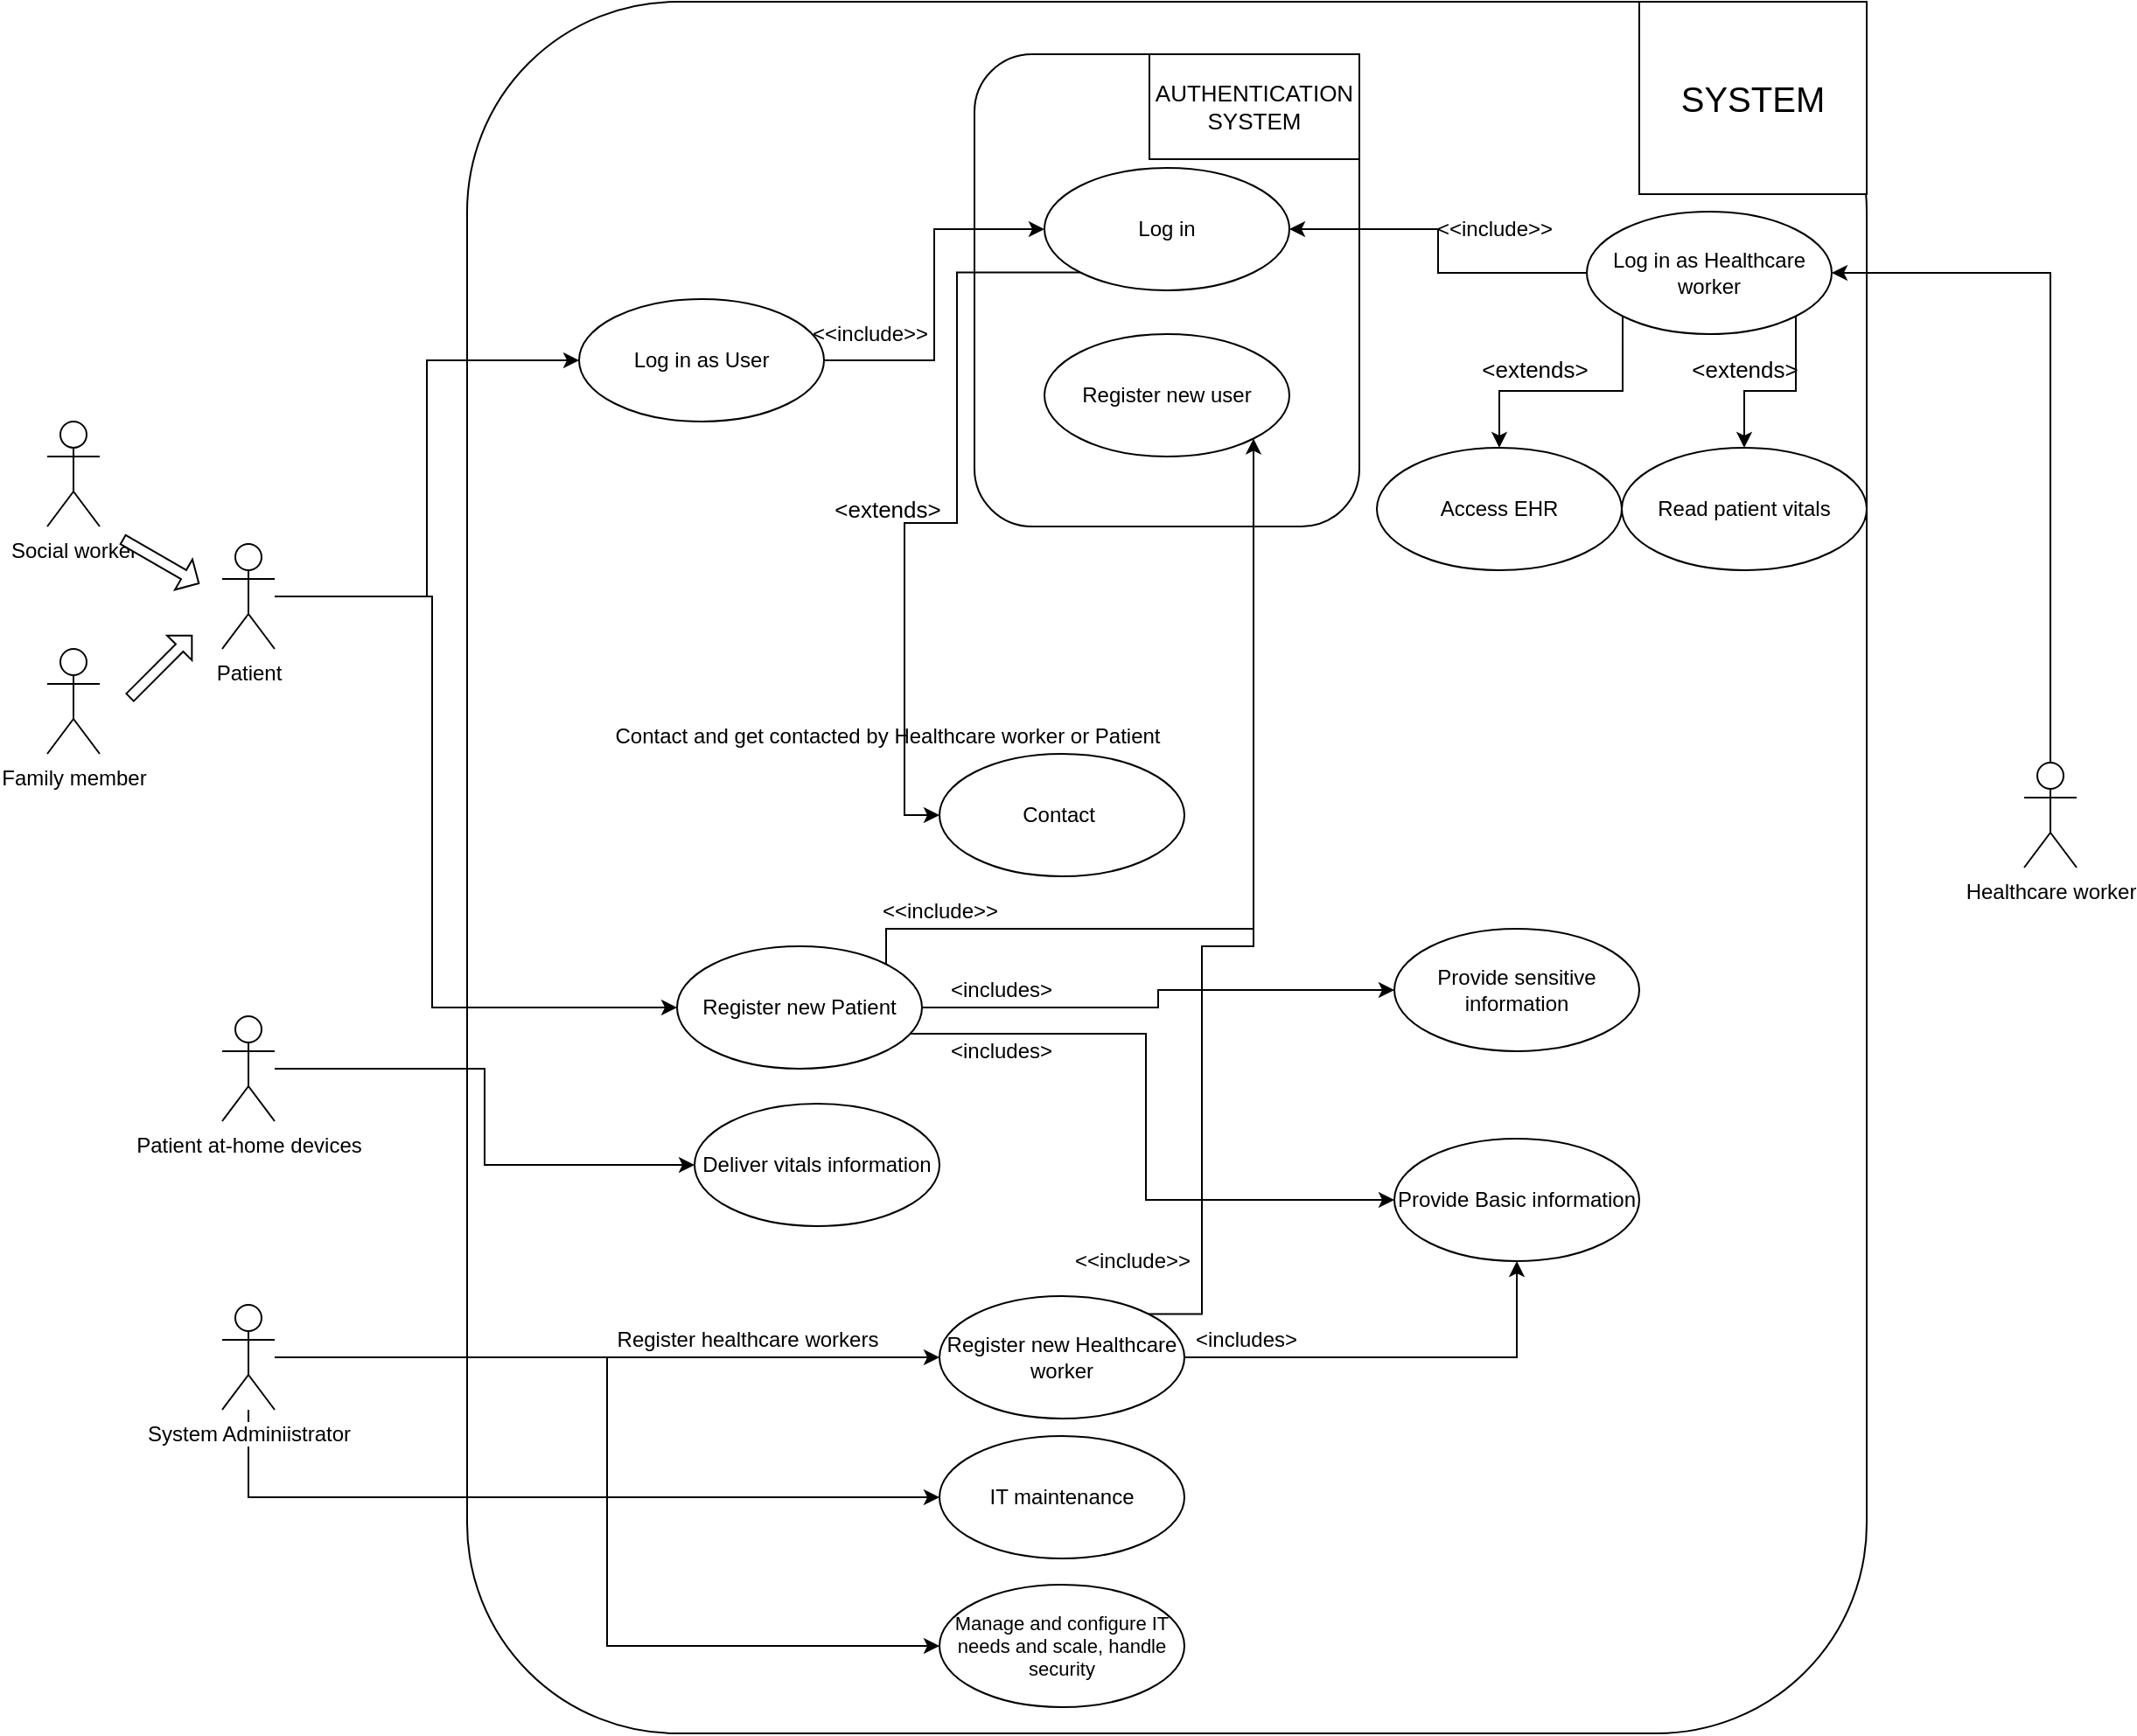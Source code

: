 <mxfile version="13.1.3">
    <diagram id="6hGFLwfOUW9BJ-s0fimq" name="Page-1">
        <mxGraphModel dx="1131" dy="2229" grid="1" gridSize="10" guides="1" tooltips="1" connect="1" arrows="1" fold="1" page="1" pageScale="1" pageWidth="827" pageHeight="1169" math="0" shadow="0">
            <root>
                <mxCell id="0"/>
                <mxCell id="1" parent="0"/>
                <mxCell id="5" value="" style="rounded=1;whiteSpace=wrap;html=1;" parent="1" vertex="1">
                    <mxGeometry x="280" y="-190" width="800" height="990" as="geometry"/>
                </mxCell>
                <mxCell id="12" style="edgeStyle=orthogonalEdgeStyle;rounded=0;orthogonalLoop=1;jettySize=auto;html=1;entryX=0;entryY=0.5;entryDx=0;entryDy=0;" parent="1" source="2" target="11" edge="1">
                    <mxGeometry relative="1" as="geometry">
                        <Array as="points">
                            <mxPoint x="260" y="150"/>
                            <mxPoint x="260" y="385"/>
                        </Array>
                    </mxGeometry>
                </mxCell>
                <mxCell id="2" value="Patient&lt;br&gt;" style="shape=umlActor;verticalLabelPosition=bottom;labelBackgroundColor=#ffffff;verticalAlign=top;html=1;" parent="1" vertex="1">
                    <mxGeometry x="140" y="120" width="30" height="60" as="geometry"/>
                </mxCell>
                <mxCell id="3" value="Healthcare worker" style="shape=umlActor;verticalLabelPosition=bottom;labelBackgroundColor=#ffffff;verticalAlign=top;html=1;" parent="1" vertex="1">
                    <mxGeometry x="1170" y="245" width="30" height="60" as="geometry"/>
                </mxCell>
                <mxCell id="16" style="edgeStyle=orthogonalEdgeStyle;rounded=0;orthogonalLoop=1;jettySize=auto;html=1;entryX=0;entryY=0.5;entryDx=0;entryDy=0;" parent="1" source="4" target="15" edge="1">
                    <mxGeometry relative="1" as="geometry"/>
                </mxCell>
                <mxCell id="26" style="edgeStyle=orthogonalEdgeStyle;rounded=0;orthogonalLoop=1;jettySize=auto;html=1;" parent="1" source="4" target="24" edge="1">
                    <mxGeometry relative="1" as="geometry">
                        <Array as="points">
                            <mxPoint x="155" y="665"/>
                        </Array>
                    </mxGeometry>
                </mxCell>
                <mxCell id="27" style="edgeStyle=orthogonalEdgeStyle;rounded=0;orthogonalLoop=1;jettySize=auto;html=1;entryX=0;entryY=0.5;entryDx=0;entryDy=0;" parent="1" source="4" target="25" edge="1">
                    <mxGeometry relative="1" as="geometry"/>
                </mxCell>
                <mxCell id="4" value="System Adminiistrator" style="shape=umlActor;verticalLabelPosition=bottom;labelBackgroundColor=#ffffff;verticalAlign=top;html=1;" parent="1" vertex="1">
                    <mxGeometry x="140" y="555" width="30" height="60" as="geometry"/>
                </mxCell>
                <mxCell id="6" value="Contact&amp;nbsp;" style="ellipse;whiteSpace=wrap;html=1;" parent="1" vertex="1">
                    <mxGeometry x="550" y="240" width="140" height="70" as="geometry"/>
                </mxCell>
                <mxCell id="32" style="edgeStyle=orthogonalEdgeStyle;rounded=0;orthogonalLoop=1;jettySize=auto;html=1;entryX=0;entryY=0.5;entryDx=0;entryDy=0;" parent="1" source="11" target="30" edge="1">
                    <mxGeometry relative="1" as="geometry">
                        <Array as="points">
                            <mxPoint x="668" y="400"/>
                            <mxPoint x="668" y="495"/>
                        </Array>
                    </mxGeometry>
                </mxCell>
                <mxCell id="35" style="edgeStyle=orthogonalEdgeStyle;rounded=0;orthogonalLoop=1;jettySize=auto;html=1;entryX=0;entryY=0.5;entryDx=0;entryDy=0;" parent="1" source="11" target="31" edge="1">
                    <mxGeometry relative="1" as="geometry"/>
                </mxCell>
                <mxCell id="11" value="Register new Patient" style="ellipse;whiteSpace=wrap;html=1;" parent="1" vertex="1">
                    <mxGeometry x="400" y="350" width="140" height="70" as="geometry"/>
                </mxCell>
                <mxCell id="14" value="Contact and get contacted by Healthcare worker or Patient" style="text;html=1;align=center;verticalAlign=middle;resizable=0;points=[];autosize=1;" parent="1" vertex="1">
                    <mxGeometry x="355" y="220" width="330" height="20" as="geometry"/>
                </mxCell>
                <mxCell id="70" style="edgeStyle=orthogonalEdgeStyle;rounded=0;orthogonalLoop=1;jettySize=auto;html=1;exitX=1;exitY=0;exitDx=0;exitDy=0;entryX=1;entryY=1;entryDx=0;entryDy=0;" parent="1" source="15" target="65" edge="1">
                    <mxGeometry relative="1" as="geometry">
                        <Array as="points">
                            <mxPoint x="700" y="561"/>
                            <mxPoint x="700" y="350"/>
                            <mxPoint x="730" y="350"/>
                        </Array>
                    </mxGeometry>
                </mxCell>
                <mxCell id="77" style="edgeStyle=orthogonalEdgeStyle;rounded=0;orthogonalLoop=1;jettySize=auto;html=1;exitX=1;exitY=0.5;exitDx=0;exitDy=0;entryX=0.5;entryY=1;entryDx=0;entryDy=0;" edge="1" parent="1" source="15" target="30">
                    <mxGeometry relative="1" as="geometry"/>
                </mxCell>
                <mxCell id="15" value="Register new Healthcare worker" style="ellipse;whiteSpace=wrap;html=1;" parent="1" vertex="1">
                    <mxGeometry x="550" y="550" width="140" height="70" as="geometry"/>
                </mxCell>
                <mxCell id="17" value="Register healthcare workers" style="text;html=1;align=center;verticalAlign=middle;resizable=0;points=[];autosize=1;" parent="1" vertex="1">
                    <mxGeometry x="360" y="565" width="160" height="20" as="geometry"/>
                </mxCell>
                <mxCell id="18" value="Read patient vitals" style="ellipse;whiteSpace=wrap;html=1;" parent="1" vertex="1">
                    <mxGeometry x="940" y="65" width="140" height="70" as="geometry"/>
                </mxCell>
                <mxCell id="22" style="edgeStyle=orthogonalEdgeStyle;rounded=0;orthogonalLoop=1;jettySize=auto;html=1;entryX=0;entryY=0.5;entryDx=0;entryDy=0;" parent="1" source="20" target="21" edge="1">
                    <mxGeometry relative="1" as="geometry"/>
                </mxCell>
                <mxCell id="20" value="Patient at-home devices" style="shape=umlActor;verticalLabelPosition=bottom;labelBackgroundColor=#ffffff;verticalAlign=top;html=1;" parent="1" vertex="1">
                    <mxGeometry x="140" y="390" width="30" height="60" as="geometry"/>
                </mxCell>
                <mxCell id="21" value="Deliver vitals information" style="ellipse;whiteSpace=wrap;html=1;" parent="1" vertex="1">
                    <mxGeometry x="410" y="440" width="140" height="70" as="geometry"/>
                </mxCell>
                <mxCell id="24" value="IT maintenance" style="ellipse;whiteSpace=wrap;html=1;" parent="1" vertex="1">
                    <mxGeometry x="550" y="630" width="140" height="70" as="geometry"/>
                </mxCell>
                <mxCell id="25" value="Manage and configure IT needs and scale, handle security" style="ellipse;whiteSpace=wrap;html=1;fontSize=11;" parent="1" vertex="1">
                    <mxGeometry x="550" y="715" width="140" height="70" as="geometry"/>
                </mxCell>
                <mxCell id="29" value="&lt;font style=&quot;font-size: 20px&quot;&gt;SYSTEM&lt;/font&gt;" style="rounded=0;whiteSpace=wrap;html=1;" parent="1" vertex="1">
                    <mxGeometry x="950" y="-190" width="130" height="110" as="geometry"/>
                </mxCell>
                <mxCell id="30" value="Provide Basic information" style="ellipse;whiteSpace=wrap;html=1;" parent="1" vertex="1">
                    <mxGeometry x="810" y="460" width="140" height="70" as="geometry"/>
                </mxCell>
                <mxCell id="31" value="Provide sensitive information" style="ellipse;whiteSpace=wrap;html=1;" parent="1" vertex="1">
                    <mxGeometry x="810" y="340" width="140" height="70" as="geometry"/>
                </mxCell>
                <mxCell id="34" value="&amp;lt;includes&amp;gt;" style="text;html=1;align=center;verticalAlign=middle;resizable=0;points=[];autosize=1;rotation=0;" parent="1" vertex="1">
                    <mxGeometry x="550" y="365" width="70" height="20" as="geometry"/>
                </mxCell>
                <mxCell id="37" value="&amp;lt;includes&amp;gt;" style="text;html=1;align=center;verticalAlign=middle;resizable=0;points=[];autosize=1;rotation=0;" parent="1" vertex="1">
                    <mxGeometry x="690" y="565" width="70" height="20" as="geometry"/>
                </mxCell>
                <mxCell id="38" value="" style="rounded=1;whiteSpace=wrap;html=1;" parent="1" vertex="1">
                    <mxGeometry x="570" y="-160" width="220" height="270" as="geometry"/>
                </mxCell>
                <mxCell id="39" value="&lt;font style=&quot;font-size: 13px&quot;&gt;AUTHENTICATION&lt;br style=&quot;font-size: 13px&quot;&gt;SYSTEM&lt;br style=&quot;font-size: 13px&quot;&gt;&lt;/font&gt;" style="rounded=0;whiteSpace=wrap;html=1;fontSize=13;" parent="1" vertex="1">
                    <mxGeometry x="670" y="-160" width="120" height="60" as="geometry"/>
                </mxCell>
                <mxCell id="44" style="edgeStyle=orthogonalEdgeStyle;rounded=0;orthogonalLoop=1;jettySize=auto;html=1;exitX=0;exitY=1;exitDx=0;exitDy=0;fontSize=13;" parent="1" source="58" target="43" edge="1">
                    <mxGeometry relative="1" as="geometry"/>
                </mxCell>
                <mxCell id="40" value="Log in" style="ellipse;whiteSpace=wrap;html=1;" parent="1" vertex="1">
                    <mxGeometry x="610" y="-95" width="140" height="70" as="geometry"/>
                </mxCell>
                <mxCell id="43" value="Access EHR" style="ellipse;whiteSpace=wrap;html=1;" parent="1" vertex="1">
                    <mxGeometry x="800" y="65" width="140" height="70" as="geometry"/>
                </mxCell>
                <mxCell id="45" value="&amp;lt;extends&amp;gt;" style="text;html=1;align=center;verticalAlign=middle;resizable=0;points=[];autosize=1;fontSize=13;" parent="1" vertex="1">
                    <mxGeometry x="970" y="10" width="80" height="20" as="geometry"/>
                </mxCell>
                <mxCell id="41" style="edgeStyle=orthogonalEdgeStyle;rounded=0;orthogonalLoop=1;jettySize=auto;html=1;entryX=1;entryY=0.5;entryDx=0;entryDy=0;fontSize=13;exitX=0.5;exitY=0;exitDx=0;exitDy=0;exitPerimeter=0;" parent="1" source="3" target="58" edge="1">
                    <mxGeometry relative="1" as="geometry"/>
                </mxCell>
                <mxCell id="42" style="edgeStyle=orthogonalEdgeStyle;rounded=0;orthogonalLoop=1;jettySize=auto;html=1;entryX=0;entryY=0.5;entryDx=0;entryDy=0;fontSize=13;" parent="1" source="2" target="55" edge="1">
                    <mxGeometry relative="1" as="geometry"/>
                </mxCell>
                <mxCell id="46" value="Social worker&lt;span style=&quot;color: rgba(0 , 0 , 0 , 0) ; font-family: monospace ; font-size: 0px ; background-color: rgb(248 , 249 , 250)&quot;&gt;%3CmxGraphModel%3E%3Croot%3E%3CmxCell%20id%3D%220%22%2F%3E%3CmxCell%20id%3D%221%22%20parent%3D%220%22%2F%3E%3CmxCell%20id%3D%222%22%20value%3D%22Patient%26lt%3Bbr%26gt%3B%22%20style%3D%22shape%3DumlActor%3BverticalLabelPosition%3Dbottom%3BlabelBackgroundColor%3D%23ffffff%3BverticalAlign%3Dtop%3Bhtml%3D1%3B%22%20vertex%3D%221%22%20parent%3D%221%22%3E%3CmxGeometry%20x%3D%22140%22%20y%3D%22120%22%20width%3D%2230%22%20height%3D%2260%22%20as%3D%22geometry%22%2F%3E%3C%2FmxCell%3E%3C%2Froot%3E%3C%2FmxGraphModel%3E&lt;/span&gt;&lt;span style=&quot;color: rgba(0 , 0 , 0 , 0) ; font-family: monospace ; font-size: 0px ; background-color: rgb(248 , 249 , 250)&quot;&gt;%3CmxGraphModel%3E%3Croot%3E%3CmxCell%20id%3D%220%22%2F%3E%3CmxCell%20id%3D%221%22%20parent%3D%220%22%2F%3E%3CmxCell%20id%3D%222%22%20value%3D%22Patient%26lt%3Bbr%26gt%3B%22%20style%3D%22shape%3DumlActor%3BverticalLabelPosition%3Dbottom%3BlabelBackgroundColor%3D%23ffffff%3BverticalAlign%3Dtop%3Bhtml%3D1%3B%22%20vertex%3D%221%22%20parent%3D%221%22%3E%3CmxGeometry%20x%3D%22140%22%20y%3D%22120%22%20width%3D%2230%22%20height%3D%2260%22%20as%3D%22geometry%22%2F%3E%3C%2FmxCell%3E%3C%2Froot%3E%3C%2FmxGraphModel%3E&lt;/span&gt;" style="shape=umlActor;verticalLabelPosition=bottom;labelBackgroundColor=#ffffff;verticalAlign=top;html=1;" parent="1" vertex="1">
                    <mxGeometry x="40" y="50" width="30" height="60" as="geometry"/>
                </mxCell>
                <mxCell id="47" value="Family member" style="shape=umlActor;verticalLabelPosition=bottom;labelBackgroundColor=#ffffff;verticalAlign=top;html=1;" parent="1" vertex="1">
                    <mxGeometry x="40" y="180" width="30" height="60" as="geometry"/>
                </mxCell>
                <mxCell id="51" value="" style="shape=singleArrow;whiteSpace=wrap;html=1;fontSize=13;rotation=-45;" parent="1" vertex="1">
                    <mxGeometry x="80" y="180" width="50" height="20" as="geometry"/>
                </mxCell>
                <mxCell id="52" value="" style="shape=singleArrow;whiteSpace=wrap;html=1;fontSize=13;rotation=30;" parent="1" vertex="1">
                    <mxGeometry x="80" y="120" width="50" height="20" as="geometry"/>
                </mxCell>
                <mxCell id="53" value="&amp;lt;extends&amp;gt;" style="text;html=1;align=center;verticalAlign=middle;resizable=0;points=[];autosize=1;fontSize=13;" parent="1" vertex="1">
                    <mxGeometry x="480" y="90" width="80" height="20" as="geometry"/>
                </mxCell>
                <mxCell id="9" style="edgeStyle=orthogonalEdgeStyle;rounded=0;orthogonalLoop=1;jettySize=auto;html=1;entryX=0;entryY=0.5;entryDx=0;entryDy=0;exitX=0;exitY=1;exitDx=0;exitDy=0;" parent="1" source="40" target="6" edge="1">
                    <mxGeometry relative="1" as="geometry">
                        <Array as="points">
                            <mxPoint x="560" y="-36"/>
                            <mxPoint x="560" y="108"/>
                            <mxPoint x="530" y="108"/>
                            <mxPoint x="530" y="275"/>
                        </Array>
                    </mxGeometry>
                </mxCell>
                <mxCell id="56" style="edgeStyle=orthogonalEdgeStyle;rounded=0;orthogonalLoop=1;jettySize=auto;html=1;entryX=0;entryY=0.5;entryDx=0;entryDy=0;" parent="1" source="55" target="40" edge="1">
                    <mxGeometry relative="1" as="geometry"/>
                </mxCell>
                <mxCell id="55" value="Log in as User" style="ellipse;whiteSpace=wrap;html=1;" parent="1" vertex="1">
                    <mxGeometry x="344" y="-20" width="140" height="70" as="geometry"/>
                </mxCell>
                <mxCell id="57" value="&amp;lt;&amp;lt;include&amp;gt;&amp;gt;" style="text;html=1;align=center;verticalAlign=middle;resizable=0;points=[];autosize=1;" parent="1" vertex="1">
                    <mxGeometry x="470" y="-10" width="80" height="20" as="geometry"/>
                </mxCell>
                <mxCell id="59" style="edgeStyle=orthogonalEdgeStyle;rounded=0;orthogonalLoop=1;jettySize=auto;html=1;entryX=1;entryY=0.5;entryDx=0;entryDy=0;" parent="1" source="58" target="40" edge="1">
                    <mxGeometry relative="1" as="geometry"/>
                </mxCell>
                <mxCell id="74" style="edgeStyle=orthogonalEdgeStyle;rounded=0;orthogonalLoop=1;jettySize=auto;html=1;exitX=1;exitY=1;exitDx=0;exitDy=0;entryX=0.5;entryY=0;entryDx=0;entryDy=0;" parent="1" source="58" target="18" edge="1">
                    <mxGeometry relative="1" as="geometry"/>
                </mxCell>
                <mxCell id="58" value="Log in as Healthcare worker" style="ellipse;whiteSpace=wrap;html=1;" parent="1" vertex="1">
                    <mxGeometry x="920" y="-70" width="140" height="70" as="geometry"/>
                </mxCell>
                <mxCell id="60" value="&amp;lt;&amp;lt;include&amp;gt;&amp;gt;" style="text;html=1;align=center;verticalAlign=middle;resizable=0;points=[];autosize=1;" parent="1" vertex="1">
                    <mxGeometry x="827" y="-70" width="80" height="20" as="geometry"/>
                </mxCell>
                <mxCell id="65" value="Register new user" style="ellipse;whiteSpace=wrap;html=1;" parent="1" vertex="1">
                    <mxGeometry x="610" width="140" height="70" as="geometry"/>
                </mxCell>
                <mxCell id="66" style="edgeStyle=orthogonalEdgeStyle;rounded=0;orthogonalLoop=1;jettySize=auto;html=1;exitX=1;exitY=0;exitDx=0;exitDy=0;entryX=1;entryY=1;entryDx=0;entryDy=0;" parent="1" source="11" target="65" edge="1">
                    <mxGeometry relative="1" as="geometry">
                        <Array as="points">
                            <mxPoint x="520" y="340"/>
                            <mxPoint x="730" y="340"/>
                        </Array>
                    </mxGeometry>
                </mxCell>
                <mxCell id="69" value="&amp;lt;&amp;lt;include&amp;gt;&amp;gt;" style="text;html=1;align=center;verticalAlign=middle;resizable=0;points=[];autosize=1;" parent="1" vertex="1">
                    <mxGeometry x="510" y="320" width="80" height="20" as="geometry"/>
                </mxCell>
                <mxCell id="71" value="&amp;lt;&amp;lt;include&amp;gt;&amp;gt;" style="text;html=1;align=center;verticalAlign=middle;resizable=0;points=[];autosize=1;" parent="1" vertex="1">
                    <mxGeometry x="620" y="520" width="80" height="20" as="geometry"/>
                </mxCell>
                <mxCell id="75" value="&amp;lt;extends&amp;gt;" style="text;html=1;align=center;verticalAlign=middle;resizable=0;points=[];autosize=1;fontSize=13;" parent="1" vertex="1">
                    <mxGeometry x="850" y="10" width="80" height="20" as="geometry"/>
                </mxCell>
                <mxCell id="76" value="&amp;lt;includes&amp;gt;" style="text;html=1;align=center;verticalAlign=middle;resizable=0;points=[];autosize=1;rotation=0;" parent="1" vertex="1">
                    <mxGeometry x="550" y="400" width="70" height="20" as="geometry"/>
                </mxCell>
            </root>
        </mxGraphModel>
    </diagram>
</mxfile>